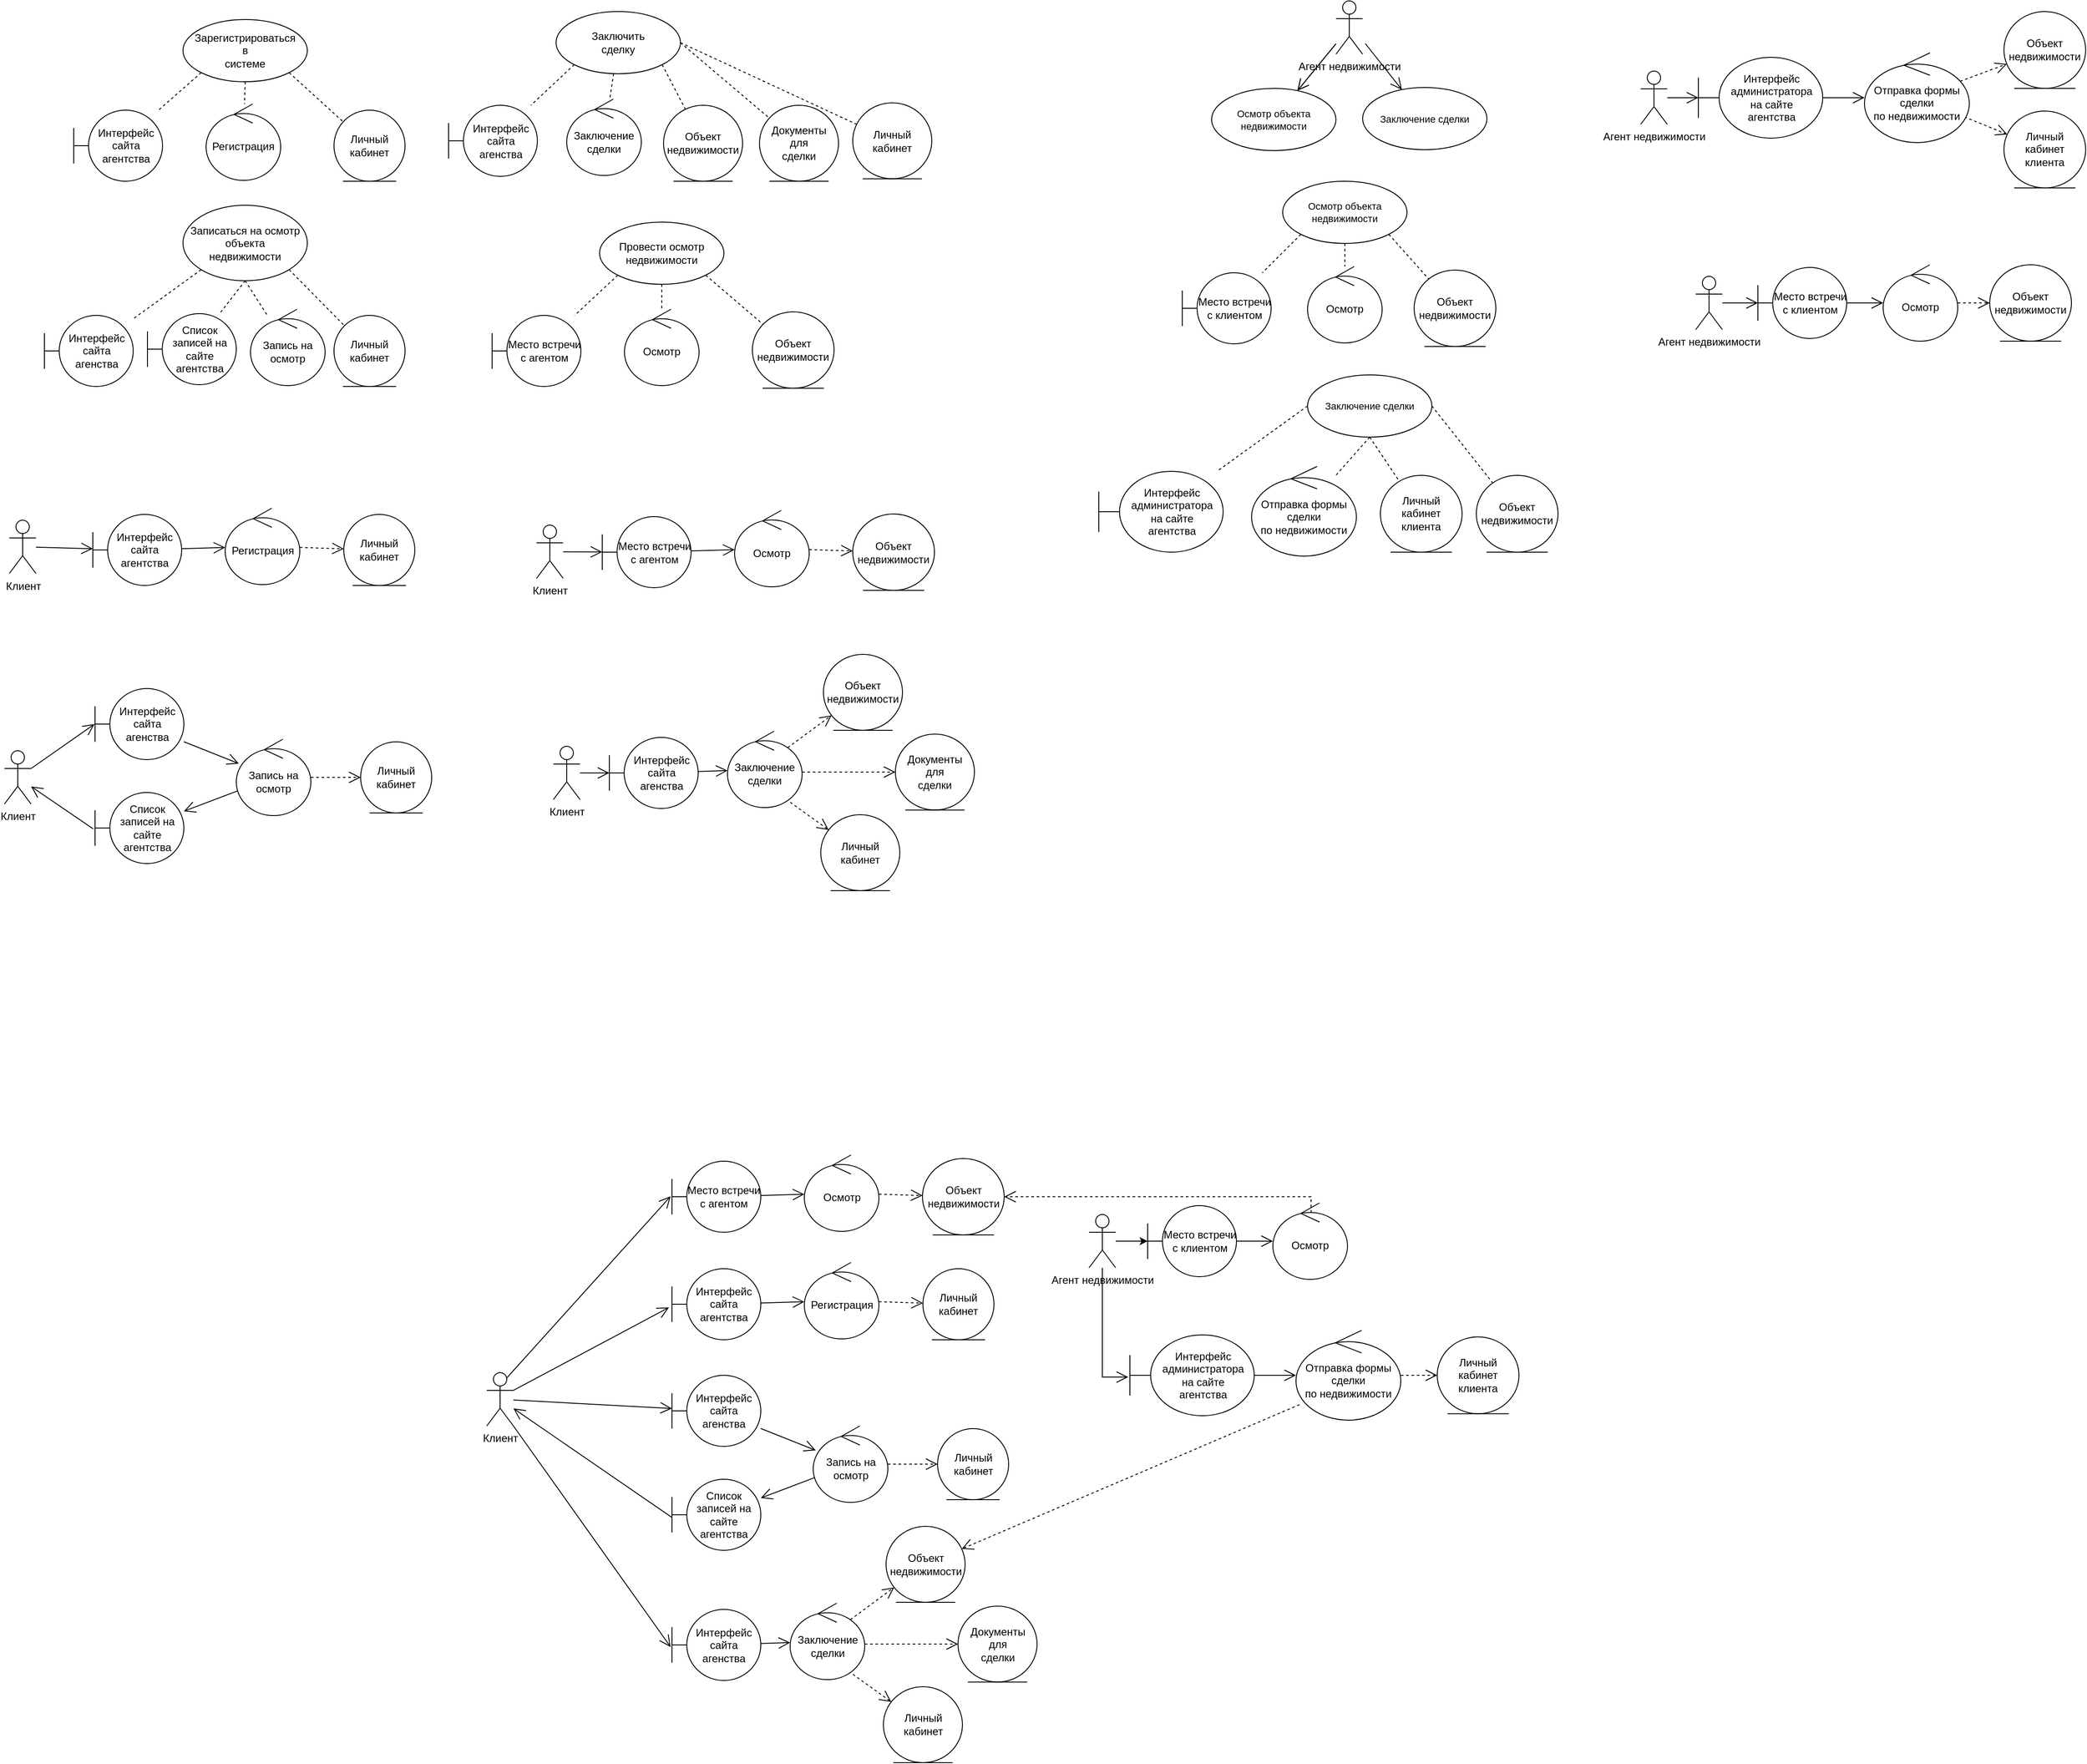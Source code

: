<mxfile version="23.1.6" type="github">
  <diagram name="Страница — 1" id="sMpfv1vUQwmXqTF9oKSZ">
    <mxGraphModel dx="1969" dy="921" grid="0" gridSize="10" guides="1" tooltips="1" connect="1" arrows="1" fold="1" page="1" pageScale="1" pageWidth="3300" pageHeight="4681" math="0" shadow="0">
      <root>
        <mxCell id="0" />
        <mxCell id="1" parent="0" />
        <mxCell id="YY63stGorWPtqNPKm8e1-54" value="" style="edgeStyle=none;rounded=0;orthogonalLoop=1;jettySize=auto;html=1;strokeColor=default;align=center;verticalAlign=middle;fontFamily=Helvetica;fontSize=11;fontColor=default;labelBackgroundColor=default;endArrow=open;endFill=0;strokeWidth=1;endSize=11;startSize=11;" parent="1" source="w3AdDSWSRcpGqZ1iqoAT-1" target="YY63stGorWPtqNPKm8e1-41" edge="1">
          <mxGeometry relative="1" as="geometry" />
        </mxCell>
        <mxCell id="w3AdDSWSRcpGqZ1iqoAT-1" value="Клиент" style="shape=umlActor;verticalLabelPosition=bottom;verticalAlign=top;html=1;outlineConnect=0;" parent="1" vertex="1">
          <mxGeometry x="66.5" y="615.5" width="30" height="60" as="geometry" />
        </mxCell>
        <mxCell id="YY63stGorWPtqNPKm8e1-1" value="Интерфейс&lt;div&gt;сайта&lt;/div&gt;&lt;div&gt;агентства&lt;/div&gt;" style="shape=umlBoundary;whiteSpace=wrap;html=1;" parent="1" vertex="1">
          <mxGeometry x="139" y="154" width="100" height="80" as="geometry" />
        </mxCell>
        <mxCell id="YY63stGorWPtqNPKm8e1-2" value="Личный кабинет" style="ellipse;shape=umlEntity;whiteSpace=wrap;html=1;" parent="1" vertex="1">
          <mxGeometry x="432" y="154" width="80" height="80" as="geometry" />
        </mxCell>
        <mxCell id="YY63stGorWPtqNPKm8e1-3" value="Регистрация" style="ellipse;shape=umlControl;whiteSpace=wrap;html=1;" parent="1" vertex="1">
          <mxGeometry x="288" y="147" width="84" height="86" as="geometry" />
        </mxCell>
        <mxCell id="YY63stGorWPtqNPKm8e1-24" style="edgeStyle=none;rounded=0;orthogonalLoop=1;jettySize=auto;html=1;exitX=0;exitY=1;exitDx=0;exitDy=0;dashed=1;strokeColor=default;align=center;verticalAlign=middle;fontFamily=Helvetica;fontSize=11;fontColor=default;labelBackgroundColor=default;endArrow=none;endFill=0;" parent="1" source="YY63stGorWPtqNPKm8e1-4" target="YY63stGorWPtqNPKm8e1-21" edge="1">
          <mxGeometry relative="1" as="geometry" />
        </mxCell>
        <mxCell id="YY63stGorWPtqNPKm8e1-25" style="edgeStyle=none;rounded=0;orthogonalLoop=1;jettySize=auto;html=1;exitX=0.5;exitY=1;exitDx=0;exitDy=0;dashed=1;strokeColor=default;align=center;verticalAlign=middle;fontFamily=Helvetica;fontSize=11;fontColor=default;labelBackgroundColor=default;endArrow=none;endFill=0;" parent="1" source="YY63stGorWPtqNPKm8e1-4" target="YY63stGorWPtqNPKm8e1-23" edge="1">
          <mxGeometry relative="1" as="geometry" />
        </mxCell>
        <mxCell id="YY63stGorWPtqNPKm8e1-26" style="edgeStyle=none;rounded=0;orthogonalLoop=1;jettySize=auto;html=1;exitX=1;exitY=1;exitDx=0;exitDy=0;dashed=1;strokeColor=default;align=center;verticalAlign=middle;fontFamily=Helvetica;fontSize=11;fontColor=default;labelBackgroundColor=default;endArrow=none;endFill=0;" parent="1" source="YY63stGorWPtqNPKm8e1-4" target="YY63stGorWPtqNPKm8e1-22" edge="1">
          <mxGeometry relative="1" as="geometry" />
        </mxCell>
        <mxCell id="YY63stGorWPtqNPKm8e1-4" value="Провести осмотр&lt;div&gt;недвижимости&lt;/div&gt;" style="ellipse;whiteSpace=wrap;html=1;" parent="1" vertex="1">
          <mxGeometry x="731" y="280" width="140" height="70" as="geometry" />
        </mxCell>
        <mxCell id="YY63stGorWPtqNPKm8e1-15" style="edgeStyle=none;rounded=0;orthogonalLoop=1;jettySize=auto;html=1;exitX=0;exitY=1;exitDx=0;exitDy=0;dashed=1;strokeColor=default;align=center;verticalAlign=middle;fontFamily=Helvetica;fontSize=11;fontColor=default;labelBackgroundColor=default;endArrow=none;endFill=0;" parent="1" source="YY63stGorWPtqNPKm8e1-5" target="YY63stGorWPtqNPKm8e1-12" edge="1">
          <mxGeometry relative="1" as="geometry" />
        </mxCell>
        <mxCell id="YY63stGorWPtqNPKm8e1-16" style="edgeStyle=none;rounded=0;orthogonalLoop=1;jettySize=auto;html=1;exitX=0.5;exitY=1;exitDx=0;exitDy=0;dashed=1;strokeColor=default;align=center;verticalAlign=middle;fontFamily=Helvetica;fontSize=11;fontColor=default;labelBackgroundColor=default;endArrow=none;endFill=0;" parent="1" source="YY63stGorWPtqNPKm8e1-5" target="YY63stGorWPtqNPKm8e1-14" edge="1">
          <mxGeometry relative="1" as="geometry" />
        </mxCell>
        <mxCell id="YY63stGorWPtqNPKm8e1-17" style="edgeStyle=none;rounded=0;orthogonalLoop=1;jettySize=auto;html=1;exitX=1;exitY=1;exitDx=0;exitDy=0;dashed=1;strokeColor=default;align=center;verticalAlign=middle;fontFamily=Helvetica;fontSize=11;fontColor=default;labelBackgroundColor=default;endArrow=none;endFill=0;" parent="1" source="YY63stGorWPtqNPKm8e1-5" target="YY63stGorWPtqNPKm8e1-13" edge="1">
          <mxGeometry relative="1" as="geometry" />
        </mxCell>
        <mxCell id="YY63stGorWPtqNPKm8e1-38" style="edgeStyle=none;rounded=0;orthogonalLoop=1;jettySize=auto;html=1;exitX=0.5;exitY=1;exitDx=0;exitDy=0;dashed=1;strokeColor=default;align=center;verticalAlign=middle;fontFamily=Helvetica;fontSize=11;fontColor=default;labelBackgroundColor=default;endArrow=none;endFill=0;" parent="1" source="YY63stGorWPtqNPKm8e1-5" target="YY63stGorWPtqNPKm8e1-36" edge="1">
          <mxGeometry relative="1" as="geometry" />
        </mxCell>
        <mxCell id="YY63stGorWPtqNPKm8e1-5" value="Записаться на осмотр&lt;div&gt;объекта&lt;/div&gt;&lt;div&gt;недвижимости&lt;/div&gt;" style="ellipse;whiteSpace=wrap;html=1;" parent="1" vertex="1">
          <mxGeometry x="262" y="261" width="140" height="85" as="geometry" />
        </mxCell>
        <mxCell id="YY63stGorWPtqNPKm8e1-27" style="edgeStyle=none;rounded=0;orthogonalLoop=1;jettySize=auto;html=1;exitX=0;exitY=1;exitDx=0;exitDy=0;dashed=1;strokeColor=default;align=center;verticalAlign=middle;fontFamily=Helvetica;fontSize=11;fontColor=default;labelBackgroundColor=default;endArrow=none;endFill=0;" parent="1" source="YY63stGorWPtqNPKm8e1-6" target="YY63stGorWPtqNPKm8e1-18" edge="1">
          <mxGeometry relative="1" as="geometry" />
        </mxCell>
        <mxCell id="YY63stGorWPtqNPKm8e1-28" value="" style="edgeStyle=none;rounded=0;orthogonalLoop=1;jettySize=auto;html=1;dashed=1;strokeColor=default;align=center;verticalAlign=middle;fontFamily=Helvetica;fontSize=11;fontColor=default;labelBackgroundColor=default;endArrow=none;endFill=0;" parent="1" source="YY63stGorWPtqNPKm8e1-6" target="YY63stGorWPtqNPKm8e1-20" edge="1">
          <mxGeometry relative="1" as="geometry" />
        </mxCell>
        <mxCell id="YY63stGorWPtqNPKm8e1-29" style="edgeStyle=none;rounded=0;orthogonalLoop=1;jettySize=auto;html=1;exitX=1;exitY=1;exitDx=0;exitDy=0;dashed=1;strokeColor=default;align=center;verticalAlign=middle;fontFamily=Helvetica;fontSize=11;fontColor=default;labelBackgroundColor=default;endArrow=none;endFill=0;" parent="1" source="YY63stGorWPtqNPKm8e1-6" target="YY63stGorWPtqNPKm8e1-19" edge="1">
          <mxGeometry relative="1" as="geometry" />
        </mxCell>
        <mxCell id="YY63stGorWPtqNPKm8e1-33" style="edgeStyle=none;rounded=0;orthogonalLoop=1;jettySize=auto;html=1;exitX=1;exitY=0.5;exitDx=0;exitDy=0;dashed=1;strokeColor=default;align=center;verticalAlign=middle;fontFamily=Helvetica;fontSize=11;fontColor=default;labelBackgroundColor=default;endArrow=none;endFill=0;" parent="1" source="YY63stGorWPtqNPKm8e1-6" target="YY63stGorWPtqNPKm8e1-32" edge="1">
          <mxGeometry relative="1" as="geometry" />
        </mxCell>
        <mxCell id="YY63stGorWPtqNPKm8e1-40" style="edgeStyle=none;rounded=0;orthogonalLoop=1;jettySize=auto;html=1;exitX=1;exitY=0.5;exitDx=0;exitDy=0;dashed=1;strokeColor=default;align=center;verticalAlign=middle;fontFamily=Helvetica;fontSize=11;fontColor=default;labelBackgroundColor=default;endArrow=none;endFill=0;" parent="1" source="YY63stGorWPtqNPKm8e1-6" target="YY63stGorWPtqNPKm8e1-39" edge="1">
          <mxGeometry relative="1" as="geometry" />
        </mxCell>
        <mxCell id="YY63stGorWPtqNPKm8e1-6" value="Заключить&lt;div&gt;сделку&lt;/div&gt;" style="ellipse;whiteSpace=wrap;html=1;" parent="1" vertex="1">
          <mxGeometry x="682" y="43" width="140" height="70" as="geometry" />
        </mxCell>
        <mxCell id="YY63stGorWPtqNPKm8e1-8" style="rounded=0;orthogonalLoop=1;jettySize=auto;html=1;exitX=0;exitY=1;exitDx=0;exitDy=0;dashed=1;endArrow=none;endFill=0;" parent="1" source="YY63stGorWPtqNPKm8e1-7" target="YY63stGorWPtqNPKm8e1-1" edge="1">
          <mxGeometry relative="1" as="geometry" />
        </mxCell>
        <mxCell id="YY63stGorWPtqNPKm8e1-10" style="edgeStyle=none;rounded=0;orthogonalLoop=1;jettySize=auto;html=1;exitX=0.5;exitY=1;exitDx=0;exitDy=0;dashed=1;strokeColor=default;align=center;verticalAlign=middle;fontFamily=Helvetica;fontSize=11;fontColor=default;labelBackgroundColor=default;endArrow=none;endFill=0;" parent="1" source="YY63stGorWPtqNPKm8e1-7" target="YY63stGorWPtqNPKm8e1-3" edge="1">
          <mxGeometry relative="1" as="geometry" />
        </mxCell>
        <mxCell id="YY63stGorWPtqNPKm8e1-11" style="edgeStyle=none;rounded=0;orthogonalLoop=1;jettySize=auto;html=1;exitX=1;exitY=1;exitDx=0;exitDy=0;dashed=1;strokeColor=default;align=center;verticalAlign=middle;fontFamily=Helvetica;fontSize=11;fontColor=default;labelBackgroundColor=default;endArrow=none;endFill=0;" parent="1" source="YY63stGorWPtqNPKm8e1-7" target="YY63stGorWPtqNPKm8e1-2" edge="1">
          <mxGeometry relative="1" as="geometry" />
        </mxCell>
        <mxCell id="YY63stGorWPtqNPKm8e1-7" value="Зарегистрироваться&lt;div&gt;в&lt;/div&gt;&lt;div&gt;системе&lt;/div&gt;" style="ellipse;whiteSpace=wrap;html=1;" parent="1" vertex="1">
          <mxGeometry x="262" y="52" width="140" height="70" as="geometry" />
        </mxCell>
        <mxCell id="YY63stGorWPtqNPKm8e1-12" value="Интерфейс&lt;div&gt;сайта&lt;/div&gt;&lt;div&gt;агенства&lt;/div&gt;" style="shape=umlBoundary;whiteSpace=wrap;html=1;" parent="1" vertex="1">
          <mxGeometry x="106" y="385" width="100" height="80" as="geometry" />
        </mxCell>
        <mxCell id="YY63stGorWPtqNPKm8e1-13" value="Личный кабинет" style="ellipse;shape=umlEntity;whiteSpace=wrap;html=1;" parent="1" vertex="1">
          <mxGeometry x="432" y="385" width="80" height="80" as="geometry" />
        </mxCell>
        <mxCell id="YY63stGorWPtqNPKm8e1-14" value="Запись на&lt;div&gt;осмотр&lt;/div&gt;" style="ellipse;shape=umlControl;whiteSpace=wrap;html=1;" parent="1" vertex="1">
          <mxGeometry x="338" y="378" width="84" height="86" as="geometry" />
        </mxCell>
        <mxCell id="YY63stGorWPtqNPKm8e1-18" value="Интерфейс&lt;div&gt;сайта&lt;/div&gt;&lt;div&gt;агенства&lt;/div&gt;" style="shape=umlBoundary;whiteSpace=wrap;html=1;" parent="1" vertex="1">
          <mxGeometry x="561" y="148.5" width="100" height="80" as="geometry" />
        </mxCell>
        <mxCell id="YY63stGorWPtqNPKm8e1-19" value="Объект недвижимости" style="ellipse;shape=umlEntity;whiteSpace=wrap;html=1;" parent="1" vertex="1">
          <mxGeometry x="803" y="148.5" width="89" height="85.5" as="geometry" />
        </mxCell>
        <mxCell id="YY63stGorWPtqNPKm8e1-20" value="Заключение&lt;div&gt;сделки&lt;/div&gt;" style="ellipse;shape=umlControl;whiteSpace=wrap;html=1;" parent="1" vertex="1">
          <mxGeometry x="694" y="141.5" width="84" height="86" as="geometry" />
        </mxCell>
        <mxCell id="YY63stGorWPtqNPKm8e1-21" value="Место встречи с агентом" style="shape=umlBoundary;whiteSpace=wrap;html=1;" parent="1" vertex="1">
          <mxGeometry x="610" y="385" width="100" height="80" as="geometry" />
        </mxCell>
        <mxCell id="YY63stGorWPtqNPKm8e1-22" value="Объект&lt;div&gt;недвижимости&lt;/div&gt;" style="ellipse;shape=umlEntity;whiteSpace=wrap;html=1;" parent="1" vertex="1">
          <mxGeometry x="903" y="381" width="92" height="86" as="geometry" />
        </mxCell>
        <mxCell id="YY63stGorWPtqNPKm8e1-23" value="Осмотр" style="ellipse;shape=umlControl;whiteSpace=wrap;html=1;" parent="1" vertex="1">
          <mxGeometry x="759" y="378" width="84" height="86" as="geometry" />
        </mxCell>
        <mxCell id="YY63stGorWPtqNPKm8e1-32" value="Документы&lt;div&gt;для&lt;/div&gt;&lt;div&gt;сделки&lt;/div&gt;" style="ellipse;shape=umlEntity;whiteSpace=wrap;html=1;" parent="1" vertex="1">
          <mxGeometry x="911" y="148.5" width="89" height="85.5" as="geometry" />
        </mxCell>
        <mxCell id="YY63stGorWPtqNPKm8e1-36" value="Список записей на сайте&lt;div&gt;агентства&lt;/div&gt;" style="shape=umlBoundary;whiteSpace=wrap;html=1;" parent="1" vertex="1">
          <mxGeometry x="222" y="383" width="100" height="80" as="geometry" />
        </mxCell>
        <mxCell id="YY63stGorWPtqNPKm8e1-39" value="Личный кабинет" style="ellipse;shape=umlEntity;whiteSpace=wrap;html=1;" parent="1" vertex="1">
          <mxGeometry x="1016" y="145.75" width="89" height="85.5" as="geometry" />
        </mxCell>
        <mxCell id="YY63stGorWPtqNPKm8e1-55" value="" style="edgeStyle=none;rounded=0;orthogonalLoop=1;jettySize=auto;html=1;strokeColor=default;strokeWidth=1;align=center;verticalAlign=middle;fontFamily=Helvetica;fontSize=11;fontColor=default;labelBackgroundColor=default;startSize=11;endArrow=open;endFill=0;endSize=11;" parent="1" source="YY63stGorWPtqNPKm8e1-41" target="YY63stGorWPtqNPKm8e1-43" edge="1">
          <mxGeometry relative="1" as="geometry" />
        </mxCell>
        <mxCell id="YY63stGorWPtqNPKm8e1-41" value="Интерфейс&lt;div&gt;сайта&lt;/div&gt;&lt;div&gt;агентства&lt;/div&gt;" style="shape=umlBoundary;whiteSpace=wrap;html=1;" parent="1" vertex="1">
          <mxGeometry x="160.5" y="609" width="100" height="80" as="geometry" />
        </mxCell>
        <mxCell id="YY63stGorWPtqNPKm8e1-42" value="Личный кабинет" style="ellipse;shape=umlEntity;whiteSpace=wrap;html=1;" parent="1" vertex="1">
          <mxGeometry x="443" y="609" width="80" height="80" as="geometry" />
        </mxCell>
        <mxCell id="YY63stGorWPtqNPKm8e1-56" value="" style="edgeStyle=none;rounded=0;orthogonalLoop=1;jettySize=auto;html=1;strokeColor=default;strokeWidth=1;align=center;verticalAlign=middle;fontFamily=Helvetica;fontSize=11;fontColor=default;labelBackgroundColor=default;startSize=11;endArrow=open;endFill=0;endSize=11;dashed=1;" parent="1" source="YY63stGorWPtqNPKm8e1-43" target="YY63stGorWPtqNPKm8e1-42" edge="1">
          <mxGeometry relative="1" as="geometry" />
        </mxCell>
        <mxCell id="YY63stGorWPtqNPKm8e1-43" value="Регистрация" style="ellipse;shape=umlControl;whiteSpace=wrap;html=1;" parent="1" vertex="1">
          <mxGeometry x="309.5" y="602" width="84" height="86" as="geometry" />
        </mxCell>
        <mxCell id="YY63stGorWPtqNPKm8e1-47" value="Клиент" style="shape=umlActor;verticalLabelPosition=bottom;verticalAlign=top;html=1;outlineConnect=0;" parent="1" vertex="1">
          <mxGeometry x="61" y="875" width="30" height="60" as="geometry" />
        </mxCell>
        <mxCell id="YY63stGorWPtqNPKm8e1-58" value="" style="edgeStyle=none;rounded=0;orthogonalLoop=1;jettySize=auto;html=1;strokeColor=default;strokeWidth=1;align=center;verticalAlign=middle;fontFamily=Helvetica;fontSize=11;fontColor=default;labelBackgroundColor=default;startSize=11;endArrow=open;endFill=0;endSize=11;" parent="1" source="YY63stGorWPtqNPKm8e1-49" target="YY63stGorWPtqNPKm8e1-51" edge="1">
          <mxGeometry relative="1" as="geometry" />
        </mxCell>
        <mxCell id="YY63stGorWPtqNPKm8e1-49" value="Интерфейс&lt;div&gt;сайта&lt;/div&gt;&lt;div&gt;агенства&lt;/div&gt;" style="shape=umlBoundary;whiteSpace=wrap;html=1;" parent="1" vertex="1">
          <mxGeometry x="163" y="805" width="100" height="80" as="geometry" />
        </mxCell>
        <mxCell id="YY63stGorWPtqNPKm8e1-50" value="Личный кабинет" style="ellipse;shape=umlEntity;whiteSpace=wrap;html=1;" parent="1" vertex="1">
          <mxGeometry x="462" y="865" width="80" height="80" as="geometry" />
        </mxCell>
        <mxCell id="YY63stGorWPtqNPKm8e1-59" value="" style="edgeStyle=none;rounded=0;orthogonalLoop=1;jettySize=auto;html=1;strokeColor=default;strokeWidth=1;align=center;verticalAlign=middle;fontFamily=Helvetica;fontSize=11;fontColor=default;labelBackgroundColor=default;startSize=11;endArrow=open;endFill=0;endSize=11;dashed=1;" parent="1" source="YY63stGorWPtqNPKm8e1-51" target="YY63stGorWPtqNPKm8e1-50" edge="1">
          <mxGeometry relative="1" as="geometry" />
        </mxCell>
        <mxCell id="YY63stGorWPtqNPKm8e1-60" value="" style="edgeStyle=none;rounded=0;orthogonalLoop=1;jettySize=auto;html=1;strokeColor=default;strokeWidth=1;align=center;verticalAlign=middle;fontFamily=Helvetica;fontSize=11;fontColor=default;labelBackgroundColor=default;startSize=11;endArrow=open;endFill=0;endSize=11;" parent="1" source="YY63stGorWPtqNPKm8e1-51" target="YY63stGorWPtqNPKm8e1-52" edge="1">
          <mxGeometry relative="1" as="geometry" />
        </mxCell>
        <mxCell id="YY63stGorWPtqNPKm8e1-51" value="Запись на&lt;div&gt;осмотр&lt;/div&gt;" style="ellipse;shape=umlControl;whiteSpace=wrap;html=1;" parent="1" vertex="1">
          <mxGeometry x="322" y="862" width="84" height="86" as="geometry" />
        </mxCell>
        <mxCell id="YY63stGorWPtqNPKm8e1-61" value="" style="edgeStyle=none;rounded=0;orthogonalLoop=1;jettySize=auto;html=1;strokeColor=default;strokeWidth=1;align=center;verticalAlign=middle;fontFamily=Helvetica;fontSize=11;fontColor=default;labelBackgroundColor=default;startSize=11;endArrow=open;endFill=0;endSize=11;exitX=-0.021;exitY=0.512;exitDx=0;exitDy=0;exitPerimeter=0;" parent="1" source="YY63stGorWPtqNPKm8e1-52" target="YY63stGorWPtqNPKm8e1-47" edge="1">
          <mxGeometry relative="1" as="geometry" />
        </mxCell>
        <mxCell id="YY63stGorWPtqNPKm8e1-52" value="Список записей на сайте&lt;div&gt;агентства&lt;/div&gt;" style="shape=umlBoundary;whiteSpace=wrap;html=1;" parent="1" vertex="1">
          <mxGeometry x="163" y="922" width="100" height="80" as="geometry" />
        </mxCell>
        <mxCell id="YY63stGorWPtqNPKm8e1-57" style="edgeStyle=none;rounded=0;orthogonalLoop=1;jettySize=auto;html=1;exitX=1;exitY=0.333;exitDx=0;exitDy=0;exitPerimeter=0;entryX=-0.006;entryY=0.5;entryDx=0;entryDy=0;entryPerimeter=0;strokeColor=default;strokeWidth=1;align=center;verticalAlign=middle;fontFamily=Helvetica;fontSize=11;fontColor=default;labelBackgroundColor=default;startSize=11;endArrow=open;endFill=0;endSize=11;" parent="1" source="YY63stGorWPtqNPKm8e1-47" target="YY63stGorWPtqNPKm8e1-49" edge="1">
          <mxGeometry relative="1" as="geometry" />
        </mxCell>
        <mxCell id="YY63stGorWPtqNPKm8e1-66" value="" style="edgeStyle=none;rounded=0;orthogonalLoop=1;jettySize=auto;html=1;strokeColor=default;strokeWidth=1;align=center;verticalAlign=middle;fontFamily=Helvetica;fontSize=11;fontColor=default;labelBackgroundColor=default;startSize=11;endArrow=open;endFill=0;endSize=11;" parent="1" source="YY63stGorWPtqNPKm8e1-62" target="YY63stGorWPtqNPKm8e1-63" edge="1">
          <mxGeometry relative="1" as="geometry" />
        </mxCell>
        <mxCell id="YY63stGorWPtqNPKm8e1-62" value="Клиент" style="shape=umlActor;verticalLabelPosition=bottom;verticalAlign=top;html=1;outlineConnect=0;" parent="1" vertex="1">
          <mxGeometry x="660" y="621" width="30" height="60" as="geometry" />
        </mxCell>
        <mxCell id="YY63stGorWPtqNPKm8e1-67" value="" style="edgeStyle=none;rounded=0;orthogonalLoop=1;jettySize=auto;html=1;strokeColor=default;strokeWidth=1;align=center;verticalAlign=middle;fontFamily=Helvetica;fontSize=11;fontColor=default;labelBackgroundColor=default;startSize=11;endArrow=open;endFill=0;endSize=11;" parent="1" source="YY63stGorWPtqNPKm8e1-63" target="YY63stGorWPtqNPKm8e1-65" edge="1">
          <mxGeometry relative="1" as="geometry" />
        </mxCell>
        <mxCell id="YY63stGorWPtqNPKm8e1-63" value="Место встречи с агентом" style="shape=umlBoundary;whiteSpace=wrap;html=1;" parent="1" vertex="1">
          <mxGeometry x="734" y="611.5" width="100" height="80" as="geometry" />
        </mxCell>
        <mxCell id="YY63stGorWPtqNPKm8e1-64" value="Объект&lt;div&gt;недвижимости&lt;/div&gt;" style="ellipse;shape=umlEntity;whiteSpace=wrap;html=1;" parent="1" vertex="1">
          <mxGeometry x="1016" y="608.5" width="92" height="86" as="geometry" />
        </mxCell>
        <mxCell id="YY63stGorWPtqNPKm8e1-68" value="" style="edgeStyle=none;rounded=0;orthogonalLoop=1;jettySize=auto;html=1;strokeColor=default;strokeWidth=1;align=center;verticalAlign=middle;fontFamily=Helvetica;fontSize=11;fontColor=default;labelBackgroundColor=default;startSize=11;endArrow=open;endFill=0;endSize=11;dashed=1;" parent="1" source="YY63stGorWPtqNPKm8e1-65" target="YY63stGorWPtqNPKm8e1-64" edge="1">
          <mxGeometry relative="1" as="geometry" />
        </mxCell>
        <mxCell id="YY63stGorWPtqNPKm8e1-65" value="Осмотр" style="ellipse;shape=umlControl;whiteSpace=wrap;html=1;" parent="1" vertex="1">
          <mxGeometry x="883" y="604.5" width="84" height="86" as="geometry" />
        </mxCell>
        <mxCell id="YY63stGorWPtqNPKm8e1-77" value="" style="edgeStyle=none;rounded=0;orthogonalLoop=1;jettySize=auto;html=1;strokeColor=default;strokeWidth=1;align=center;verticalAlign=middle;fontFamily=Helvetica;fontSize=11;fontColor=default;labelBackgroundColor=default;startSize=11;endArrow=open;endFill=0;endSize=11;" parent="1" source="YY63stGorWPtqNPKm8e1-69" target="YY63stGorWPtqNPKm8e1-71" edge="1">
          <mxGeometry relative="1" as="geometry" />
        </mxCell>
        <mxCell id="YY63stGorWPtqNPKm8e1-69" value="Интерфейс&lt;div&gt;сайта&lt;/div&gt;&lt;div&gt;агенства&lt;/div&gt;" style="shape=umlBoundary;whiteSpace=wrap;html=1;" parent="1" vertex="1">
          <mxGeometry x="742" y="860" width="100" height="80" as="geometry" />
        </mxCell>
        <mxCell id="YY63stGorWPtqNPKm8e1-70" value="Объект недвижимости" style="ellipse;shape=umlEntity;whiteSpace=wrap;html=1;" parent="1" vertex="1">
          <mxGeometry x="983" y="766.5" width="89" height="85.5" as="geometry" />
        </mxCell>
        <mxCell id="YY63stGorWPtqNPKm8e1-71" value="Заключение&lt;div&gt;сделки&lt;/div&gt;" style="ellipse;shape=umlControl;whiteSpace=wrap;html=1;" parent="1" vertex="1">
          <mxGeometry x="875" y="853" width="84" height="86" as="geometry" />
        </mxCell>
        <mxCell id="YY63stGorWPtqNPKm8e1-72" value="Документы&lt;div&gt;для&lt;/div&gt;&lt;div&gt;сделки&lt;/div&gt;" style="ellipse;shape=umlEntity;whiteSpace=wrap;html=1;" parent="1" vertex="1">
          <mxGeometry x="1064" y="856.25" width="89" height="85.5" as="geometry" />
        </mxCell>
        <mxCell id="YY63stGorWPtqNPKm8e1-73" value="Личный кабинет" style="ellipse;shape=umlEntity;whiteSpace=wrap;html=1;" parent="1" vertex="1">
          <mxGeometry x="980" y="947" width="89" height="85.5" as="geometry" />
        </mxCell>
        <mxCell id="YY63stGorWPtqNPKm8e1-76" value="" style="edgeStyle=none;rounded=0;orthogonalLoop=1;jettySize=auto;html=1;strokeColor=default;strokeWidth=1;align=center;verticalAlign=middle;fontFamily=Helvetica;fontSize=11;fontColor=default;labelBackgroundColor=default;startSize=11;endArrow=open;endFill=0;endSize=11;" parent="1" source="YY63stGorWPtqNPKm8e1-75" target="YY63stGorWPtqNPKm8e1-69" edge="1">
          <mxGeometry relative="1" as="geometry" />
        </mxCell>
        <mxCell id="YY63stGorWPtqNPKm8e1-75" value="Клиент" style="shape=umlActor;verticalLabelPosition=bottom;verticalAlign=top;html=1;outlineConnect=0;" parent="1" vertex="1">
          <mxGeometry x="679" y="870" width="30" height="60" as="geometry" />
        </mxCell>
        <mxCell id="YY63stGorWPtqNPKm8e1-80" value="" style="edgeStyle=none;rounded=0;orthogonalLoop=1;jettySize=auto;html=1;strokeColor=default;strokeWidth=1;align=center;verticalAlign=middle;fontFamily=Helvetica;fontSize=11;fontColor=default;labelBackgroundColor=default;startSize=11;endArrow=open;endFill=0;endSize=11;dashed=1;" parent="1" target="YY63stGorWPtqNPKm8e1-72" edge="1">
          <mxGeometry relative="1" as="geometry">
            <mxPoint x="959" y="899" as="sourcePoint" />
            <mxPoint x="1008" y="901" as="targetPoint" />
          </mxGeometry>
        </mxCell>
        <mxCell id="YY63stGorWPtqNPKm8e1-81" value="" style="edgeStyle=none;rounded=0;orthogonalLoop=1;jettySize=auto;html=1;strokeColor=default;strokeWidth=1;align=center;verticalAlign=middle;fontFamily=Helvetica;fontSize=11;fontColor=default;labelBackgroundColor=default;startSize=11;endArrow=open;endFill=0;endSize=11;dashed=1;exitX=0.807;exitY=0.216;exitDx=0;exitDy=0;exitPerimeter=0;" parent="1" source="YY63stGorWPtqNPKm8e1-71" target="YY63stGorWPtqNPKm8e1-70" edge="1">
          <mxGeometry relative="1" as="geometry">
            <mxPoint x="969" y="909" as="sourcePoint" />
            <mxPoint x="1074" y="909" as="targetPoint" />
          </mxGeometry>
        </mxCell>
        <mxCell id="YY63stGorWPtqNPKm8e1-82" value="" style="edgeStyle=none;rounded=0;orthogonalLoop=1;jettySize=auto;html=1;strokeColor=default;strokeWidth=1;align=center;verticalAlign=middle;fontFamily=Helvetica;fontSize=11;fontColor=default;labelBackgroundColor=default;startSize=11;endArrow=open;endFill=0;endSize=11;dashed=1;exitX=0.841;exitY=0.93;exitDx=0;exitDy=0;exitPerimeter=0;" parent="1" source="YY63stGorWPtqNPKm8e1-71" target="YY63stGorWPtqNPKm8e1-73" edge="1">
          <mxGeometry relative="1" as="geometry">
            <mxPoint x="953" y="882" as="sourcePoint" />
            <mxPoint x="1002" y="845" as="targetPoint" />
          </mxGeometry>
        </mxCell>
        <mxCell id="YY63stGorWPtqNPKm8e1-87" value="" style="edgeStyle=none;rounded=0;orthogonalLoop=1;jettySize=auto;html=1;strokeColor=default;strokeWidth=1;align=center;verticalAlign=middle;fontFamily=Helvetica;fontSize=11;fontColor=default;labelBackgroundColor=default;startSize=11;endArrow=open;endFill=0;endSize=11;" parent="1" source="YY63stGorWPtqNPKm8e1-83" target="YY63stGorWPtqNPKm8e1-85" edge="1">
          <mxGeometry relative="1" as="geometry" />
        </mxCell>
        <mxCell id="YY63stGorWPtqNPKm8e1-88" value="" style="edgeStyle=none;rounded=0;orthogonalLoop=1;jettySize=auto;html=1;strokeColor=default;strokeWidth=1;align=center;verticalAlign=middle;fontFamily=Helvetica;fontSize=11;fontColor=default;labelBackgroundColor=default;startSize=11;endArrow=open;endFill=0;endSize=11;" parent="1" source="YY63stGorWPtqNPKm8e1-83" target="YY63stGorWPtqNPKm8e1-85" edge="1">
          <mxGeometry relative="1" as="geometry" />
        </mxCell>
        <mxCell id="YY63stGorWPtqNPKm8e1-83" value="Агент недвижимости" style="shape=umlActor;verticalLabelPosition=bottom;verticalAlign=top;html=1;outlineConnect=0;" parent="1" vertex="1">
          <mxGeometry x="1560" y="31" width="30" height="60" as="geometry" />
        </mxCell>
        <mxCell id="YY63stGorWPtqNPKm8e1-84" value="Заключение сделки" style="ellipse;whiteSpace=wrap;html=1;fontFamily=Helvetica;fontSize=11;fontColor=default;labelBackgroundColor=default;" parent="1" vertex="1">
          <mxGeometry x="1590" y="128.5" width="140" height="70" as="geometry" />
        </mxCell>
        <mxCell id="YY63stGorWPtqNPKm8e1-85" value="Осмотр объекта&lt;div&gt;недвижимости&lt;/div&gt;" style="ellipse;whiteSpace=wrap;html=1;fontFamily=Helvetica;fontSize=11;fontColor=default;labelBackgroundColor=default;" parent="1" vertex="1">
          <mxGeometry x="1420" y="129.5" width="140" height="70" as="geometry" />
        </mxCell>
        <mxCell id="YY63stGorWPtqNPKm8e1-91" value="" style="edgeStyle=none;rounded=0;orthogonalLoop=1;jettySize=auto;html=1;strokeColor=default;strokeWidth=1;align=center;verticalAlign=middle;fontFamily=Helvetica;fontSize=11;fontColor=default;labelBackgroundColor=default;startSize=11;endArrow=open;endFill=0;endSize=11;" parent="1" target="YY63stGorWPtqNPKm8e1-84" edge="1">
          <mxGeometry relative="1" as="geometry">
            <mxPoint x="1593" y="79" as="sourcePoint" />
            <mxPoint x="1522" y="142" as="targetPoint" />
          </mxGeometry>
        </mxCell>
        <mxCell id="YY63stGorWPtqNPKm8e1-108" style="edgeStyle=none;rounded=0;orthogonalLoop=1;jettySize=auto;html=1;exitX=0;exitY=1;exitDx=0;exitDy=0;strokeColor=default;strokeWidth=1;align=center;verticalAlign=middle;fontFamily=Helvetica;fontSize=11;fontColor=default;labelBackgroundColor=default;startSize=11;endArrow=none;endFill=0;endSize=11;dashed=1;" parent="1" source="YY63stGorWPtqNPKm8e1-92" target="YY63stGorWPtqNPKm8e1-94" edge="1">
          <mxGeometry relative="1" as="geometry" />
        </mxCell>
        <mxCell id="YY63stGorWPtqNPKm8e1-110" style="edgeStyle=none;rounded=0;orthogonalLoop=1;jettySize=auto;html=1;exitX=0.5;exitY=1;exitDx=0;exitDy=0;dashed=1;strokeColor=default;strokeWidth=1;align=center;verticalAlign=middle;fontFamily=Helvetica;fontSize=11;fontColor=default;labelBackgroundColor=default;startSize=11;endArrow=none;endFill=0;endSize=11;" parent="1" source="YY63stGorWPtqNPKm8e1-92" target="YY63stGorWPtqNPKm8e1-96" edge="1">
          <mxGeometry relative="1" as="geometry" />
        </mxCell>
        <mxCell id="YY63stGorWPtqNPKm8e1-111" style="edgeStyle=none;rounded=0;orthogonalLoop=1;jettySize=auto;html=1;exitX=1;exitY=1;exitDx=0;exitDy=0;dashed=1;strokeColor=default;strokeWidth=1;align=center;verticalAlign=middle;fontFamily=Helvetica;fontSize=11;fontColor=default;labelBackgroundColor=default;startSize=11;endArrow=none;endFill=0;endSize=11;" parent="1" source="YY63stGorWPtqNPKm8e1-92" target="YY63stGorWPtqNPKm8e1-95" edge="1">
          <mxGeometry relative="1" as="geometry" />
        </mxCell>
        <mxCell id="YY63stGorWPtqNPKm8e1-92" value="Осмотр объекта&lt;div&gt;недвижимости&lt;/div&gt;" style="ellipse;whiteSpace=wrap;html=1;fontFamily=Helvetica;fontSize=11;fontColor=default;labelBackgroundColor=default;" parent="1" vertex="1">
          <mxGeometry x="1500" y="234" width="140" height="70" as="geometry" />
        </mxCell>
        <mxCell id="YY63stGorWPtqNPKm8e1-117" style="edgeStyle=none;rounded=0;orthogonalLoop=1;jettySize=auto;html=1;exitX=0;exitY=0.5;exitDx=0;exitDy=0;dashed=1;strokeColor=default;strokeWidth=1;align=center;verticalAlign=middle;fontFamily=Helvetica;fontSize=11;fontColor=default;labelBackgroundColor=default;startSize=11;endArrow=none;endFill=0;endSize=11;" parent="1" source="YY63stGorWPtqNPKm8e1-93" target="YY63stGorWPtqNPKm8e1-113" edge="1">
          <mxGeometry relative="1" as="geometry" />
        </mxCell>
        <mxCell id="YY63stGorWPtqNPKm8e1-118" style="edgeStyle=none;rounded=0;orthogonalLoop=1;jettySize=auto;html=1;exitX=0.5;exitY=1;exitDx=0;exitDy=0;dashed=1;strokeColor=default;strokeWidth=1;align=center;verticalAlign=middle;fontFamily=Helvetica;fontSize=11;fontColor=default;labelBackgroundColor=default;startSize=11;endArrow=none;endFill=0;endSize=11;" parent="1" source="YY63stGorWPtqNPKm8e1-93" target="YY63stGorWPtqNPKm8e1-114" edge="1">
          <mxGeometry relative="1" as="geometry" />
        </mxCell>
        <mxCell id="YY63stGorWPtqNPKm8e1-119" style="edgeStyle=none;rounded=0;orthogonalLoop=1;jettySize=auto;html=1;exitX=0.5;exitY=1;exitDx=0;exitDy=0;dashed=1;strokeColor=default;strokeWidth=1;align=center;verticalAlign=middle;fontFamily=Helvetica;fontSize=11;fontColor=default;labelBackgroundColor=default;startSize=11;endArrow=none;endFill=0;endSize=11;" parent="1" source="YY63stGorWPtqNPKm8e1-93" target="YY63stGorWPtqNPKm8e1-116" edge="1">
          <mxGeometry relative="1" as="geometry" />
        </mxCell>
        <mxCell id="YY63stGorWPtqNPKm8e1-120" style="edgeStyle=none;rounded=0;orthogonalLoop=1;jettySize=auto;html=1;exitX=1;exitY=0.5;exitDx=0;exitDy=0;dashed=1;strokeColor=default;strokeWidth=1;align=center;verticalAlign=middle;fontFamily=Helvetica;fontSize=11;fontColor=default;labelBackgroundColor=default;startSize=11;endArrow=none;endFill=0;endSize=11;" parent="1" source="YY63stGorWPtqNPKm8e1-93" target="YY63stGorWPtqNPKm8e1-115" edge="1">
          <mxGeometry relative="1" as="geometry" />
        </mxCell>
        <mxCell id="YY63stGorWPtqNPKm8e1-93" value="Заключение сделки" style="ellipse;whiteSpace=wrap;html=1;fontFamily=Helvetica;fontSize=11;fontColor=default;labelBackgroundColor=default;" parent="1" vertex="1">
          <mxGeometry x="1528" y="452" width="140" height="70" as="geometry" />
        </mxCell>
        <mxCell id="YY63stGorWPtqNPKm8e1-94" value="Место встречи с клиентом" style="shape=umlBoundary;whiteSpace=wrap;html=1;" parent="1" vertex="1">
          <mxGeometry x="1387" y="337" width="100" height="80" as="geometry" />
        </mxCell>
        <mxCell id="YY63stGorWPtqNPKm8e1-95" value="Объект&lt;div&gt;недвижимости&lt;/div&gt;" style="ellipse;shape=umlEntity;whiteSpace=wrap;html=1;" parent="1" vertex="1">
          <mxGeometry x="1648" y="334" width="92" height="86" as="geometry" />
        </mxCell>
        <mxCell id="YY63stGorWPtqNPKm8e1-96" value="Осмотр" style="ellipse;shape=umlControl;whiteSpace=wrap;html=1;" parent="1" vertex="1">
          <mxGeometry x="1528" y="330" width="84" height="86" as="geometry" />
        </mxCell>
        <mxCell id="YY63stGorWPtqNPKm8e1-102" value="" style="edgeStyle=none;rounded=0;orthogonalLoop=1;jettySize=auto;html=1;strokeColor=default;strokeWidth=1;align=center;verticalAlign=middle;fontFamily=Helvetica;fontSize=11;fontColor=default;labelBackgroundColor=default;startSize=11;endArrow=open;endFill=0;endSize=11;" parent="1" source="YY63stGorWPtqNPKm8e1-97" target="YY63stGorWPtqNPKm8e1-99" edge="1">
          <mxGeometry relative="1" as="geometry" />
        </mxCell>
        <mxCell id="YY63stGorWPtqNPKm8e1-97" value="Интерфейс&lt;div&gt;администратора&lt;/div&gt;&lt;div&gt;на сайте&lt;/div&gt;&lt;div&gt;агентства&lt;/div&gt;" style="shape=umlBoundary;whiteSpace=wrap;html=1;" parent="1" vertex="1">
          <mxGeometry x="1968" y="94.5" width="140" height="91" as="geometry" />
        </mxCell>
        <mxCell id="YY63stGorWPtqNPKm8e1-98" value="Объект&lt;div&gt;недвижимости&lt;/div&gt;" style="ellipse;shape=umlEntity;whiteSpace=wrap;html=1;" parent="1" vertex="1">
          <mxGeometry x="2312" y="43" width="92" height="86.5" as="geometry" />
        </mxCell>
        <mxCell id="YY63stGorWPtqNPKm8e1-105" value="" style="edgeStyle=none;rounded=0;orthogonalLoop=1;jettySize=auto;html=1;strokeColor=default;strokeWidth=1;align=center;verticalAlign=middle;fontFamily=Helvetica;fontSize=11;fontColor=default;labelBackgroundColor=default;startSize=11;endArrow=open;endFill=0;endSize=11;dashed=1;" parent="1" source="YY63stGorWPtqNPKm8e1-99" target="YY63stGorWPtqNPKm8e1-103" edge="1">
          <mxGeometry relative="1" as="geometry" />
        </mxCell>
        <mxCell id="YY63stGorWPtqNPKm8e1-99" value="Отправка формы сделки&lt;div&gt;по недвижимости&lt;/div&gt;" style="ellipse;shape=umlControl;whiteSpace=wrap;html=1;" parent="1" vertex="1">
          <mxGeometry x="2155" y="89.5" width="118" height="101" as="geometry" />
        </mxCell>
        <mxCell id="YY63stGorWPtqNPKm8e1-103" value="Личный кабинет клиента" style="ellipse;shape=umlEntity;whiteSpace=wrap;html=1;" parent="1" vertex="1">
          <mxGeometry x="2312" y="155" width="92" height="86.5" as="geometry" />
        </mxCell>
        <mxCell id="YY63stGorWPtqNPKm8e1-107" value="" style="edgeStyle=none;rounded=0;orthogonalLoop=1;jettySize=auto;html=1;strokeColor=default;strokeWidth=1;align=center;verticalAlign=middle;fontFamily=Helvetica;fontSize=11;fontColor=default;labelBackgroundColor=default;startSize=11;endArrow=open;endFill=0;endSize=11;exitX=0.912;exitY=0.317;exitDx=0;exitDy=0;exitPerimeter=0;dashed=1;" parent="1" source="YY63stGorWPtqNPKm8e1-99" target="YY63stGorWPtqNPKm8e1-98" edge="1">
          <mxGeometry relative="1" as="geometry">
            <mxPoint x="2277" y="171" as="sourcePoint" />
            <mxPoint x="2326" y="191" as="targetPoint" />
          </mxGeometry>
        </mxCell>
        <mxCell id="YY63stGorWPtqNPKm8e1-113" value="Интерфейс&lt;div&gt;администратора&lt;/div&gt;&lt;div&gt;на сайте&lt;/div&gt;&lt;div&gt;агентства&lt;/div&gt;" style="shape=umlBoundary;whiteSpace=wrap;html=1;" parent="1" vertex="1">
          <mxGeometry x="1293" y="560.5" width="140" height="91" as="geometry" />
        </mxCell>
        <mxCell id="YY63stGorWPtqNPKm8e1-114" value="Отправка формы сделки&lt;div&gt;по недвижимости&lt;/div&gt;" style="ellipse;shape=umlControl;whiteSpace=wrap;html=1;" parent="1" vertex="1">
          <mxGeometry x="1465" y="555" width="118" height="101" as="geometry" />
        </mxCell>
        <mxCell id="YY63stGorWPtqNPKm8e1-115" value="Объект&lt;div&gt;недвижимости&lt;/div&gt;" style="ellipse;shape=umlEntity;whiteSpace=wrap;html=1;" parent="1" vertex="1">
          <mxGeometry x="1718" y="565" width="92" height="86.5" as="geometry" />
        </mxCell>
        <mxCell id="YY63stGorWPtqNPKm8e1-116" value="Личный кабинет клиента" style="ellipse;shape=umlEntity;whiteSpace=wrap;html=1;" parent="1" vertex="1">
          <mxGeometry x="1610" y="565" width="92" height="86.5" as="geometry" />
        </mxCell>
        <mxCell id="YY63stGorWPtqNPKm8e1-123" value="" style="edgeStyle=none;rounded=0;orthogonalLoop=1;jettySize=auto;html=1;strokeColor=default;strokeWidth=1;align=center;verticalAlign=middle;fontFamily=Helvetica;fontSize=11;fontColor=default;labelBackgroundColor=default;startSize=11;endArrow=open;endFill=0;endSize=11;" parent="1" source="YY63stGorWPtqNPKm8e1-121" target="YY63stGorWPtqNPKm8e1-97" edge="1">
          <mxGeometry relative="1" as="geometry" />
        </mxCell>
        <mxCell id="YY63stGorWPtqNPKm8e1-121" value="Агент недвижимости" style="shape=umlActor;verticalLabelPosition=bottom;verticalAlign=top;html=1;outlineConnect=0;" parent="1" vertex="1">
          <mxGeometry x="1903" y="110" width="30" height="60" as="geometry" />
        </mxCell>
        <mxCell id="YY63stGorWPtqNPKm8e1-127" value="" style="edgeStyle=none;rounded=0;orthogonalLoop=1;jettySize=auto;html=1;strokeColor=default;strokeWidth=1;align=center;verticalAlign=middle;fontFamily=Helvetica;fontSize=11;fontColor=default;labelBackgroundColor=default;startSize=11;endArrow=open;endFill=0;endSize=11;" parent="1" source="YY63stGorWPtqNPKm8e1-124" target="YY63stGorWPtqNPKm8e1-126" edge="1">
          <mxGeometry relative="1" as="geometry" />
        </mxCell>
        <mxCell id="YY63stGorWPtqNPKm8e1-124" value="Место встречи с клиентом" style="shape=umlBoundary;whiteSpace=wrap;html=1;" parent="1" vertex="1">
          <mxGeometry x="2035" y="331" width="100" height="80" as="geometry" />
        </mxCell>
        <mxCell id="YY63stGorWPtqNPKm8e1-125" value="Объект&lt;div&gt;недвижимости&lt;/div&gt;" style="ellipse;shape=umlEntity;whiteSpace=wrap;html=1;" parent="1" vertex="1">
          <mxGeometry x="2296" y="328" width="92" height="86" as="geometry" />
        </mxCell>
        <mxCell id="YY63stGorWPtqNPKm8e1-128" value="" style="edgeStyle=none;rounded=0;orthogonalLoop=1;jettySize=auto;html=1;strokeColor=default;strokeWidth=1;align=center;verticalAlign=middle;fontFamily=Helvetica;fontSize=11;fontColor=default;labelBackgroundColor=default;startSize=11;endArrow=open;endFill=0;endSize=11;dashed=1;" parent="1" source="YY63stGorWPtqNPKm8e1-126" target="YY63stGorWPtqNPKm8e1-125" edge="1">
          <mxGeometry relative="1" as="geometry" />
        </mxCell>
        <mxCell id="YY63stGorWPtqNPKm8e1-126" value="Осмотр" style="ellipse;shape=umlControl;whiteSpace=wrap;html=1;" parent="1" vertex="1">
          <mxGeometry x="2176" y="328" width="84" height="86" as="geometry" />
        </mxCell>
        <mxCell id="YY63stGorWPtqNPKm8e1-130" value="" style="edgeStyle=none;rounded=0;orthogonalLoop=1;jettySize=auto;html=1;strokeColor=default;strokeWidth=1;align=center;verticalAlign=middle;fontFamily=Helvetica;fontSize=11;fontColor=default;labelBackgroundColor=default;startSize=11;endArrow=open;endFill=0;endSize=11;" parent="1" source="YY63stGorWPtqNPKm8e1-129" target="YY63stGorWPtqNPKm8e1-124" edge="1">
          <mxGeometry relative="1" as="geometry" />
        </mxCell>
        <mxCell id="YY63stGorWPtqNPKm8e1-129" value="Агент недвижимости" style="shape=umlActor;verticalLabelPosition=bottom;verticalAlign=top;html=1;outlineConnect=0;" parent="1" vertex="1">
          <mxGeometry x="1965" y="341" width="30" height="60" as="geometry" />
        </mxCell>
        <mxCell id="YY63stGorWPtqNPKm8e1-159" value="" style="edgeStyle=none;rounded=0;orthogonalLoop=1;jettySize=auto;html=1;strokeColor=default;strokeWidth=1;align=center;verticalAlign=middle;fontFamily=Helvetica;fontSize=11;fontColor=default;labelBackgroundColor=default;startSize=11;endArrow=open;endFill=0;endSize=11;" parent="1" source="YY63stGorWPtqNPKm8e1-131" target="YY63stGorWPtqNPKm8e1-138" edge="1">
          <mxGeometry relative="1" as="geometry" />
        </mxCell>
        <mxCell id="YY63stGorWPtqNPKm8e1-131" value="Клиент" style="shape=umlActor;verticalLabelPosition=bottom;verticalAlign=top;html=1;outlineConnect=0;" parent="1" vertex="1">
          <mxGeometry x="604" y="1575" width="30" height="60" as="geometry" />
        </mxCell>
        <mxCell id="YY63stGorWPtqNPKm8e1-132" value="" style="edgeStyle=none;rounded=0;orthogonalLoop=1;jettySize=auto;html=1;strokeColor=default;strokeWidth=1;align=center;verticalAlign=middle;fontFamily=Helvetica;fontSize=11;fontColor=default;labelBackgroundColor=default;startSize=11;endArrow=open;endFill=0;endSize=11;" parent="1" source="YY63stGorWPtqNPKm8e1-133" target="YY63stGorWPtqNPKm8e1-136" edge="1">
          <mxGeometry relative="1" as="geometry" />
        </mxCell>
        <mxCell id="YY63stGorWPtqNPKm8e1-133" value="Интерфейс&lt;div&gt;сайта&lt;/div&gt;&lt;div&gt;агентства&lt;/div&gt;" style="shape=umlBoundary;whiteSpace=wrap;html=1;" parent="1" vertex="1">
          <mxGeometry x="812.5" y="1458" width="100" height="80" as="geometry" />
        </mxCell>
        <mxCell id="YY63stGorWPtqNPKm8e1-134" value="Личный кабинет" style="ellipse;shape=umlEntity;whiteSpace=wrap;html=1;" parent="1" vertex="1">
          <mxGeometry x="1095" y="1458" width="80" height="80" as="geometry" />
        </mxCell>
        <mxCell id="YY63stGorWPtqNPKm8e1-135" value="" style="edgeStyle=none;rounded=0;orthogonalLoop=1;jettySize=auto;html=1;strokeColor=default;strokeWidth=1;align=center;verticalAlign=middle;fontFamily=Helvetica;fontSize=11;fontColor=default;labelBackgroundColor=default;startSize=11;endArrow=open;endFill=0;endSize=11;dashed=1;" parent="1" source="YY63stGorWPtqNPKm8e1-136" target="YY63stGorWPtqNPKm8e1-134" edge="1">
          <mxGeometry relative="1" as="geometry" />
        </mxCell>
        <mxCell id="YY63stGorWPtqNPKm8e1-136" value="Регистрация" style="ellipse;shape=umlControl;whiteSpace=wrap;html=1;" parent="1" vertex="1">
          <mxGeometry x="961.5" y="1451" width="84" height="86" as="geometry" />
        </mxCell>
        <mxCell id="YY63stGorWPtqNPKm8e1-137" value="" style="edgeStyle=none;rounded=0;orthogonalLoop=1;jettySize=auto;html=1;strokeColor=default;strokeWidth=1;align=center;verticalAlign=middle;fontFamily=Helvetica;fontSize=11;fontColor=default;labelBackgroundColor=default;startSize=11;endArrow=open;endFill=0;endSize=11;" parent="1" source="YY63stGorWPtqNPKm8e1-138" target="YY63stGorWPtqNPKm8e1-142" edge="1">
          <mxGeometry relative="1" as="geometry" />
        </mxCell>
        <mxCell id="YY63stGorWPtqNPKm8e1-138" value="Интерфейс&lt;div&gt;сайта&lt;/div&gt;&lt;div&gt;агенства&lt;/div&gt;" style="shape=umlBoundary;whiteSpace=wrap;html=1;" parent="1" vertex="1">
          <mxGeometry x="812.5" y="1578" width="100" height="80" as="geometry" />
        </mxCell>
        <mxCell id="YY63stGorWPtqNPKm8e1-139" value="Личный кабинет" style="ellipse;shape=umlEntity;whiteSpace=wrap;html=1;" parent="1" vertex="1">
          <mxGeometry x="1111.5" y="1638" width="80" height="80" as="geometry" />
        </mxCell>
        <mxCell id="YY63stGorWPtqNPKm8e1-140" value="" style="edgeStyle=none;rounded=0;orthogonalLoop=1;jettySize=auto;html=1;strokeColor=default;strokeWidth=1;align=center;verticalAlign=middle;fontFamily=Helvetica;fontSize=11;fontColor=default;labelBackgroundColor=default;startSize=11;endArrow=open;endFill=0;endSize=11;dashed=1;" parent="1" source="YY63stGorWPtqNPKm8e1-142" target="YY63stGorWPtqNPKm8e1-139" edge="1">
          <mxGeometry relative="1" as="geometry" />
        </mxCell>
        <mxCell id="YY63stGorWPtqNPKm8e1-141" value="" style="edgeStyle=none;rounded=0;orthogonalLoop=1;jettySize=auto;html=1;strokeColor=default;strokeWidth=1;align=center;verticalAlign=middle;fontFamily=Helvetica;fontSize=11;fontColor=default;labelBackgroundColor=default;startSize=11;endArrow=open;endFill=0;endSize=11;" parent="1" source="YY63stGorWPtqNPKm8e1-142" target="YY63stGorWPtqNPKm8e1-143" edge="1">
          <mxGeometry relative="1" as="geometry" />
        </mxCell>
        <mxCell id="YY63stGorWPtqNPKm8e1-142" value="Запись на&lt;div&gt;осмотр&lt;/div&gt;" style="ellipse;shape=umlControl;whiteSpace=wrap;html=1;" parent="1" vertex="1">
          <mxGeometry x="971.5" y="1635" width="84" height="86" as="geometry" />
        </mxCell>
        <mxCell id="YY63stGorWPtqNPKm8e1-143" value="Список записей на сайте&lt;div&gt;агентства&lt;/div&gt;" style="shape=umlBoundary;whiteSpace=wrap;html=1;" parent="1" vertex="1">
          <mxGeometry x="812.5" y="1695" width="100" height="80" as="geometry" />
        </mxCell>
        <mxCell id="YY63stGorWPtqNPKm8e1-144" value="" style="edgeStyle=none;rounded=0;orthogonalLoop=1;jettySize=auto;html=1;strokeColor=default;strokeWidth=1;align=center;verticalAlign=middle;fontFamily=Helvetica;fontSize=11;fontColor=default;labelBackgroundColor=default;startSize=11;endArrow=open;endFill=0;endSize=11;" parent="1" source="YY63stGorWPtqNPKm8e1-145" target="YY63stGorWPtqNPKm8e1-148" edge="1">
          <mxGeometry relative="1" as="geometry" />
        </mxCell>
        <mxCell id="YY63stGorWPtqNPKm8e1-145" value="Место встречи с агентом" style="shape=umlBoundary;whiteSpace=wrap;html=1;" parent="1" vertex="1">
          <mxGeometry x="812.5" y="1337" width="100" height="80" as="geometry" />
        </mxCell>
        <mxCell id="YY63stGorWPtqNPKm8e1-146" value="Объект&lt;div&gt;недвижимости&lt;/div&gt;" style="ellipse;shape=umlEntity;whiteSpace=wrap;html=1;" parent="1" vertex="1">
          <mxGeometry x="1094.5" y="1334" width="92" height="86" as="geometry" />
        </mxCell>
        <mxCell id="YY63stGorWPtqNPKm8e1-147" value="" style="edgeStyle=none;rounded=0;orthogonalLoop=1;jettySize=auto;html=1;strokeColor=default;strokeWidth=1;align=center;verticalAlign=middle;fontFamily=Helvetica;fontSize=11;fontColor=default;labelBackgroundColor=default;startSize=11;endArrow=open;endFill=0;endSize=11;dashed=1;" parent="1" source="YY63stGorWPtqNPKm8e1-148" target="YY63stGorWPtqNPKm8e1-146" edge="1">
          <mxGeometry relative="1" as="geometry" />
        </mxCell>
        <mxCell id="YY63stGorWPtqNPKm8e1-148" value="Осмотр" style="ellipse;shape=umlControl;whiteSpace=wrap;html=1;" parent="1" vertex="1">
          <mxGeometry x="961.5" y="1330" width="84" height="86" as="geometry" />
        </mxCell>
        <mxCell id="YY63stGorWPtqNPKm8e1-149" value="" style="edgeStyle=none;rounded=0;orthogonalLoop=1;jettySize=auto;html=1;strokeColor=default;strokeWidth=1;align=center;verticalAlign=middle;fontFamily=Helvetica;fontSize=11;fontColor=default;labelBackgroundColor=default;startSize=11;endArrow=open;endFill=0;endSize=11;" parent="1" source="YY63stGorWPtqNPKm8e1-150" target="YY63stGorWPtqNPKm8e1-152" edge="1">
          <mxGeometry relative="1" as="geometry" />
        </mxCell>
        <mxCell id="YY63stGorWPtqNPKm8e1-150" value="Интерфейс&lt;div&gt;сайта&lt;/div&gt;&lt;div&gt;агенства&lt;/div&gt;" style="shape=umlBoundary;whiteSpace=wrap;html=1;" parent="1" vertex="1">
          <mxGeometry x="812.5" y="1841.5" width="100" height="80" as="geometry" />
        </mxCell>
        <mxCell id="YY63stGorWPtqNPKm8e1-151" value="Объект недвижимости" style="ellipse;shape=umlEntity;whiteSpace=wrap;html=1;" parent="1" vertex="1">
          <mxGeometry x="1053.5" y="1748" width="89" height="85.5" as="geometry" />
        </mxCell>
        <mxCell id="YY63stGorWPtqNPKm8e1-152" value="Заключение&lt;div&gt;сделки&lt;/div&gt;" style="ellipse;shape=umlControl;whiteSpace=wrap;html=1;" parent="1" vertex="1">
          <mxGeometry x="945.5" y="1834.5" width="84" height="86" as="geometry" />
        </mxCell>
        <mxCell id="YY63stGorWPtqNPKm8e1-153" value="Документы&lt;div&gt;для&lt;/div&gt;&lt;div&gt;сделки&lt;/div&gt;" style="ellipse;shape=umlEntity;whiteSpace=wrap;html=1;" parent="1" vertex="1">
          <mxGeometry x="1134.5" y="1837.75" width="89" height="85.5" as="geometry" />
        </mxCell>
        <mxCell id="YY63stGorWPtqNPKm8e1-154" value="Личный кабинет" style="ellipse;shape=umlEntity;whiteSpace=wrap;html=1;" parent="1" vertex="1">
          <mxGeometry x="1050.5" y="1928.5" width="89" height="85.5" as="geometry" />
        </mxCell>
        <mxCell id="YY63stGorWPtqNPKm8e1-155" value="" style="edgeStyle=none;rounded=0;orthogonalLoop=1;jettySize=auto;html=1;strokeColor=default;strokeWidth=1;align=center;verticalAlign=middle;fontFamily=Helvetica;fontSize=11;fontColor=default;labelBackgroundColor=default;startSize=11;endArrow=open;endFill=0;endSize=11;dashed=1;" parent="1" target="YY63stGorWPtqNPKm8e1-153" edge="1">
          <mxGeometry relative="1" as="geometry">
            <mxPoint x="1029.5" y="1880.5" as="sourcePoint" />
            <mxPoint x="1078.5" y="1882.5" as="targetPoint" />
          </mxGeometry>
        </mxCell>
        <mxCell id="YY63stGorWPtqNPKm8e1-156" value="" style="edgeStyle=none;rounded=0;orthogonalLoop=1;jettySize=auto;html=1;strokeColor=default;strokeWidth=1;align=center;verticalAlign=middle;fontFamily=Helvetica;fontSize=11;fontColor=default;labelBackgroundColor=default;startSize=11;endArrow=open;endFill=0;endSize=11;dashed=1;exitX=0.807;exitY=0.216;exitDx=0;exitDy=0;exitPerimeter=0;" parent="1" source="YY63stGorWPtqNPKm8e1-152" target="YY63stGorWPtqNPKm8e1-151" edge="1">
          <mxGeometry relative="1" as="geometry">
            <mxPoint x="1039.5" y="1890.5" as="sourcePoint" />
            <mxPoint x="1144.5" y="1890.5" as="targetPoint" />
          </mxGeometry>
        </mxCell>
        <mxCell id="YY63stGorWPtqNPKm8e1-157" value="" style="edgeStyle=none;rounded=0;orthogonalLoop=1;jettySize=auto;html=1;strokeColor=default;strokeWidth=1;align=center;verticalAlign=middle;fontFamily=Helvetica;fontSize=11;fontColor=default;labelBackgroundColor=default;startSize=11;endArrow=open;endFill=0;endSize=11;dashed=1;exitX=0.841;exitY=0.93;exitDx=0;exitDy=0;exitPerimeter=0;" parent="1" source="YY63stGorWPtqNPKm8e1-152" target="YY63stGorWPtqNPKm8e1-154" edge="1">
          <mxGeometry relative="1" as="geometry">
            <mxPoint x="1023.5" y="1863.5" as="sourcePoint" />
            <mxPoint x="1072.5" y="1826.5" as="targetPoint" />
          </mxGeometry>
        </mxCell>
        <mxCell id="YY63stGorWPtqNPKm8e1-158" value="" style="edgeStyle=none;rounded=0;orthogonalLoop=1;jettySize=auto;html=1;strokeColor=default;strokeWidth=1;align=center;verticalAlign=middle;fontFamily=Helvetica;fontSize=11;fontColor=default;labelBackgroundColor=default;startSize=11;endArrow=open;endFill=0;endSize=11;exitX=-0.003;exitY=0.535;exitDx=0;exitDy=0;exitPerimeter=0;" parent="1" source="YY63stGorWPtqNPKm8e1-143" target="YY63stGorWPtqNPKm8e1-131" edge="1">
          <mxGeometry relative="1" as="geometry">
            <mxPoint x="923" y="1386" as="sourcePoint" />
            <mxPoint x="972" y="1384" as="targetPoint" />
          </mxGeometry>
        </mxCell>
        <mxCell id="YY63stGorWPtqNPKm8e1-160" value="" style="edgeStyle=none;rounded=0;orthogonalLoop=1;jettySize=auto;html=1;strokeColor=default;strokeWidth=1;align=center;verticalAlign=middle;fontFamily=Helvetica;fontSize=11;fontColor=default;labelBackgroundColor=default;startSize=11;endArrow=open;endFill=0;endSize=11;exitX=1;exitY=0.333;exitDx=0;exitDy=0;exitPerimeter=0;entryX=-0.034;entryY=0.545;entryDx=0;entryDy=0;entryPerimeter=0;" parent="1" source="YY63stGorWPtqNPKm8e1-131" target="YY63stGorWPtqNPKm8e1-133" edge="1">
          <mxGeometry relative="1" as="geometry">
            <mxPoint x="933" y="1396" as="sourcePoint" />
            <mxPoint x="982" y="1394" as="targetPoint" />
          </mxGeometry>
        </mxCell>
        <mxCell id="YY63stGorWPtqNPKm8e1-161" style="edgeStyle=none;rounded=0;orthogonalLoop=1;jettySize=auto;html=1;exitX=1;exitY=1;exitDx=0;exitDy=0;exitPerimeter=0;entryX=-0.015;entryY=0.529;entryDx=0;entryDy=0;entryPerimeter=0;strokeColor=default;strokeWidth=1;align=center;verticalAlign=middle;fontFamily=Helvetica;fontSize=11;fontColor=default;labelBackgroundColor=default;startSize=11;endArrow=open;endFill=0;endSize=11;" parent="1" source="YY63stGorWPtqNPKm8e1-131" target="YY63stGorWPtqNPKm8e1-150" edge="1">
          <mxGeometry relative="1" as="geometry" />
        </mxCell>
        <mxCell id="YY63stGorWPtqNPKm8e1-162" style="edgeStyle=none;rounded=0;orthogonalLoop=1;jettySize=auto;html=1;exitX=0.75;exitY=0.1;exitDx=0;exitDy=0;exitPerimeter=0;entryX=-0.015;entryY=0.494;entryDx=0;entryDy=0;entryPerimeter=0;strokeColor=default;strokeWidth=1;align=center;verticalAlign=middle;fontFamily=Helvetica;fontSize=11;fontColor=default;labelBackgroundColor=default;startSize=11;endArrow=open;endFill=0;endSize=11;" parent="1" source="YY63stGorWPtqNPKm8e1-131" target="YY63stGorWPtqNPKm8e1-145" edge="1">
          <mxGeometry relative="1" as="geometry" />
        </mxCell>
        <mxCell id="Xxxuj8EKSx2tiTThnyJ2-2" value="" style="edgeStyle=orthogonalEdgeStyle;rounded=0;orthogonalLoop=1;jettySize=auto;html=1;" edge="1" parent="1" source="YY63stGorWPtqNPKm8e1-163" target="YY63stGorWPtqNPKm8e1-165">
          <mxGeometry relative="1" as="geometry" />
        </mxCell>
        <mxCell id="YY63stGorWPtqNPKm8e1-163" value="Агент недвижимости" style="shape=umlActor;verticalLabelPosition=bottom;verticalAlign=top;html=1;outlineConnect=0;" parent="1" vertex="1">
          <mxGeometry x="1282" y="1397" width="30" height="60" as="geometry" />
        </mxCell>
        <mxCell id="YY63stGorWPtqNPKm8e1-164" value="" style="edgeStyle=none;rounded=0;orthogonalLoop=1;jettySize=auto;html=1;strokeColor=default;strokeWidth=1;align=center;verticalAlign=middle;fontFamily=Helvetica;fontSize=11;fontColor=default;labelBackgroundColor=default;startSize=11;endArrow=open;endFill=0;endSize=11;" parent="1" source="YY63stGorWPtqNPKm8e1-165" target="YY63stGorWPtqNPKm8e1-168" edge="1">
          <mxGeometry relative="1" as="geometry" />
        </mxCell>
        <mxCell id="YY63stGorWPtqNPKm8e1-165" value="Место встречи с клиентом" style="shape=umlBoundary;whiteSpace=wrap;html=1;" parent="1" vertex="1">
          <mxGeometry x="1348" y="1387" width="100" height="80" as="geometry" />
        </mxCell>
        <mxCell id="YY63stGorWPtqNPKm8e1-168" value="Осмотр" style="ellipse;shape=umlControl;whiteSpace=wrap;html=1;" parent="1" vertex="1">
          <mxGeometry x="1489" y="1384" width="84" height="86" as="geometry" />
        </mxCell>
        <mxCell id="YY63stGorWPtqNPKm8e1-169" value="" style="edgeStyle=none;rounded=0;orthogonalLoop=1;jettySize=auto;html=1;strokeColor=default;strokeWidth=1;align=center;verticalAlign=middle;fontFamily=Helvetica;fontSize=11;fontColor=default;labelBackgroundColor=default;startSize=11;endArrow=open;endFill=0;endSize=11;" parent="1" source="YY63stGorWPtqNPKm8e1-170" target="YY63stGorWPtqNPKm8e1-173" edge="1">
          <mxGeometry relative="1" as="geometry" />
        </mxCell>
        <mxCell id="YY63stGorWPtqNPKm8e1-170" value="Интерфейс&lt;div&gt;администратора&lt;/div&gt;&lt;div&gt;на сайте&lt;/div&gt;&lt;div&gt;агентства&lt;/div&gt;" style="shape=umlBoundary;whiteSpace=wrap;html=1;" parent="1" vertex="1">
          <mxGeometry x="1328" y="1532.5" width="140" height="91" as="geometry" />
        </mxCell>
        <mxCell id="YY63stGorWPtqNPKm8e1-172" value="" style="edgeStyle=none;rounded=0;orthogonalLoop=1;jettySize=auto;html=1;strokeColor=default;strokeWidth=1;align=center;verticalAlign=middle;fontFamily=Helvetica;fontSize=11;fontColor=default;labelBackgroundColor=default;startSize=11;endArrow=open;endFill=0;endSize=11;dashed=1;" parent="1" source="YY63stGorWPtqNPKm8e1-173" target="YY63stGorWPtqNPKm8e1-174" edge="1">
          <mxGeometry relative="1" as="geometry" />
        </mxCell>
        <mxCell id="YY63stGorWPtqNPKm8e1-173" value="Отправка формы сделки&lt;div&gt;по недвижимости&lt;/div&gt;" style="ellipse;shape=umlControl;whiteSpace=wrap;html=1;" parent="1" vertex="1">
          <mxGeometry x="1515" y="1527.5" width="118" height="101" as="geometry" />
        </mxCell>
        <mxCell id="YY63stGorWPtqNPKm8e1-174" value="Личный кабинет клиента" style="ellipse;shape=umlEntity;whiteSpace=wrap;html=1;" parent="1" vertex="1">
          <mxGeometry x="1674" y="1534.75" width="92" height="86.5" as="geometry" />
        </mxCell>
        <mxCell id="YY63stGorWPtqNPKm8e1-176" value="" style="edgeStyle=orthogonalEdgeStyle;rounded=0;orthogonalLoop=1;jettySize=auto;html=1;strokeColor=default;strokeWidth=1;align=center;verticalAlign=middle;fontFamily=Helvetica;fontSize=11;fontColor=default;labelBackgroundColor=default;startSize=11;endArrow=open;endFill=0;endSize=11;entryX=-0.014;entryY=0.522;entryDx=0;entryDy=0;entryPerimeter=0;" parent="1" target="YY63stGorWPtqNPKm8e1-170" edge="1" source="YY63stGorWPtqNPKm8e1-163">
          <mxGeometry relative="1" as="geometry">
            <mxPoint x="1293" y="1578" as="sourcePoint" />
            <Array as="points">
              <mxPoint x="1297" y="1580" />
            </Array>
          </mxGeometry>
        </mxCell>
        <mxCell id="Xxxuj8EKSx2tiTThnyJ2-3" value="" style="edgeStyle=orthogonalEdgeStyle;rounded=0;orthogonalLoop=1;jettySize=auto;html=1;strokeColor=default;strokeWidth=1;align=center;verticalAlign=middle;fontFamily=Helvetica;fontSize=11;fontColor=default;labelBackgroundColor=default;startSize=11;endArrow=open;endFill=0;endSize=11;dashed=1;exitX=0.512;exitY=0.128;exitDx=0;exitDy=0;exitPerimeter=0;entryX=1;entryY=0.5;entryDx=0;entryDy=0;" edge="1" parent="1" source="YY63stGorWPtqNPKm8e1-168" target="YY63stGorWPtqNPKm8e1-146">
          <mxGeometry relative="1" as="geometry">
            <mxPoint x="1055" y="1384" as="sourcePoint" />
            <mxPoint x="1105" y="1386" as="targetPoint" />
            <Array as="points">
              <mxPoint x="1532" y="1377" />
            </Array>
          </mxGeometry>
        </mxCell>
        <mxCell id="Xxxuj8EKSx2tiTThnyJ2-6" value="" style="edgeStyle=none;rounded=0;orthogonalLoop=1;jettySize=auto;html=1;strokeColor=default;strokeWidth=1;align=center;verticalAlign=middle;fontFamily=Helvetica;fontSize=11;fontColor=default;labelBackgroundColor=default;startSize=11;endArrow=open;endFill=0;endSize=11;dashed=1;exitX=0.034;exitY=0.827;exitDx=0;exitDy=0;exitPerimeter=0;" edge="1" parent="1" source="YY63stGorWPtqNPKm8e1-173" target="YY63stGorWPtqNPKm8e1-151">
          <mxGeometry relative="1" as="geometry">
            <mxPoint x="1637" y="1610" as="sourcePoint" />
            <mxPoint x="1686" y="1629" as="targetPoint" />
          </mxGeometry>
        </mxCell>
      </root>
    </mxGraphModel>
  </diagram>
</mxfile>
